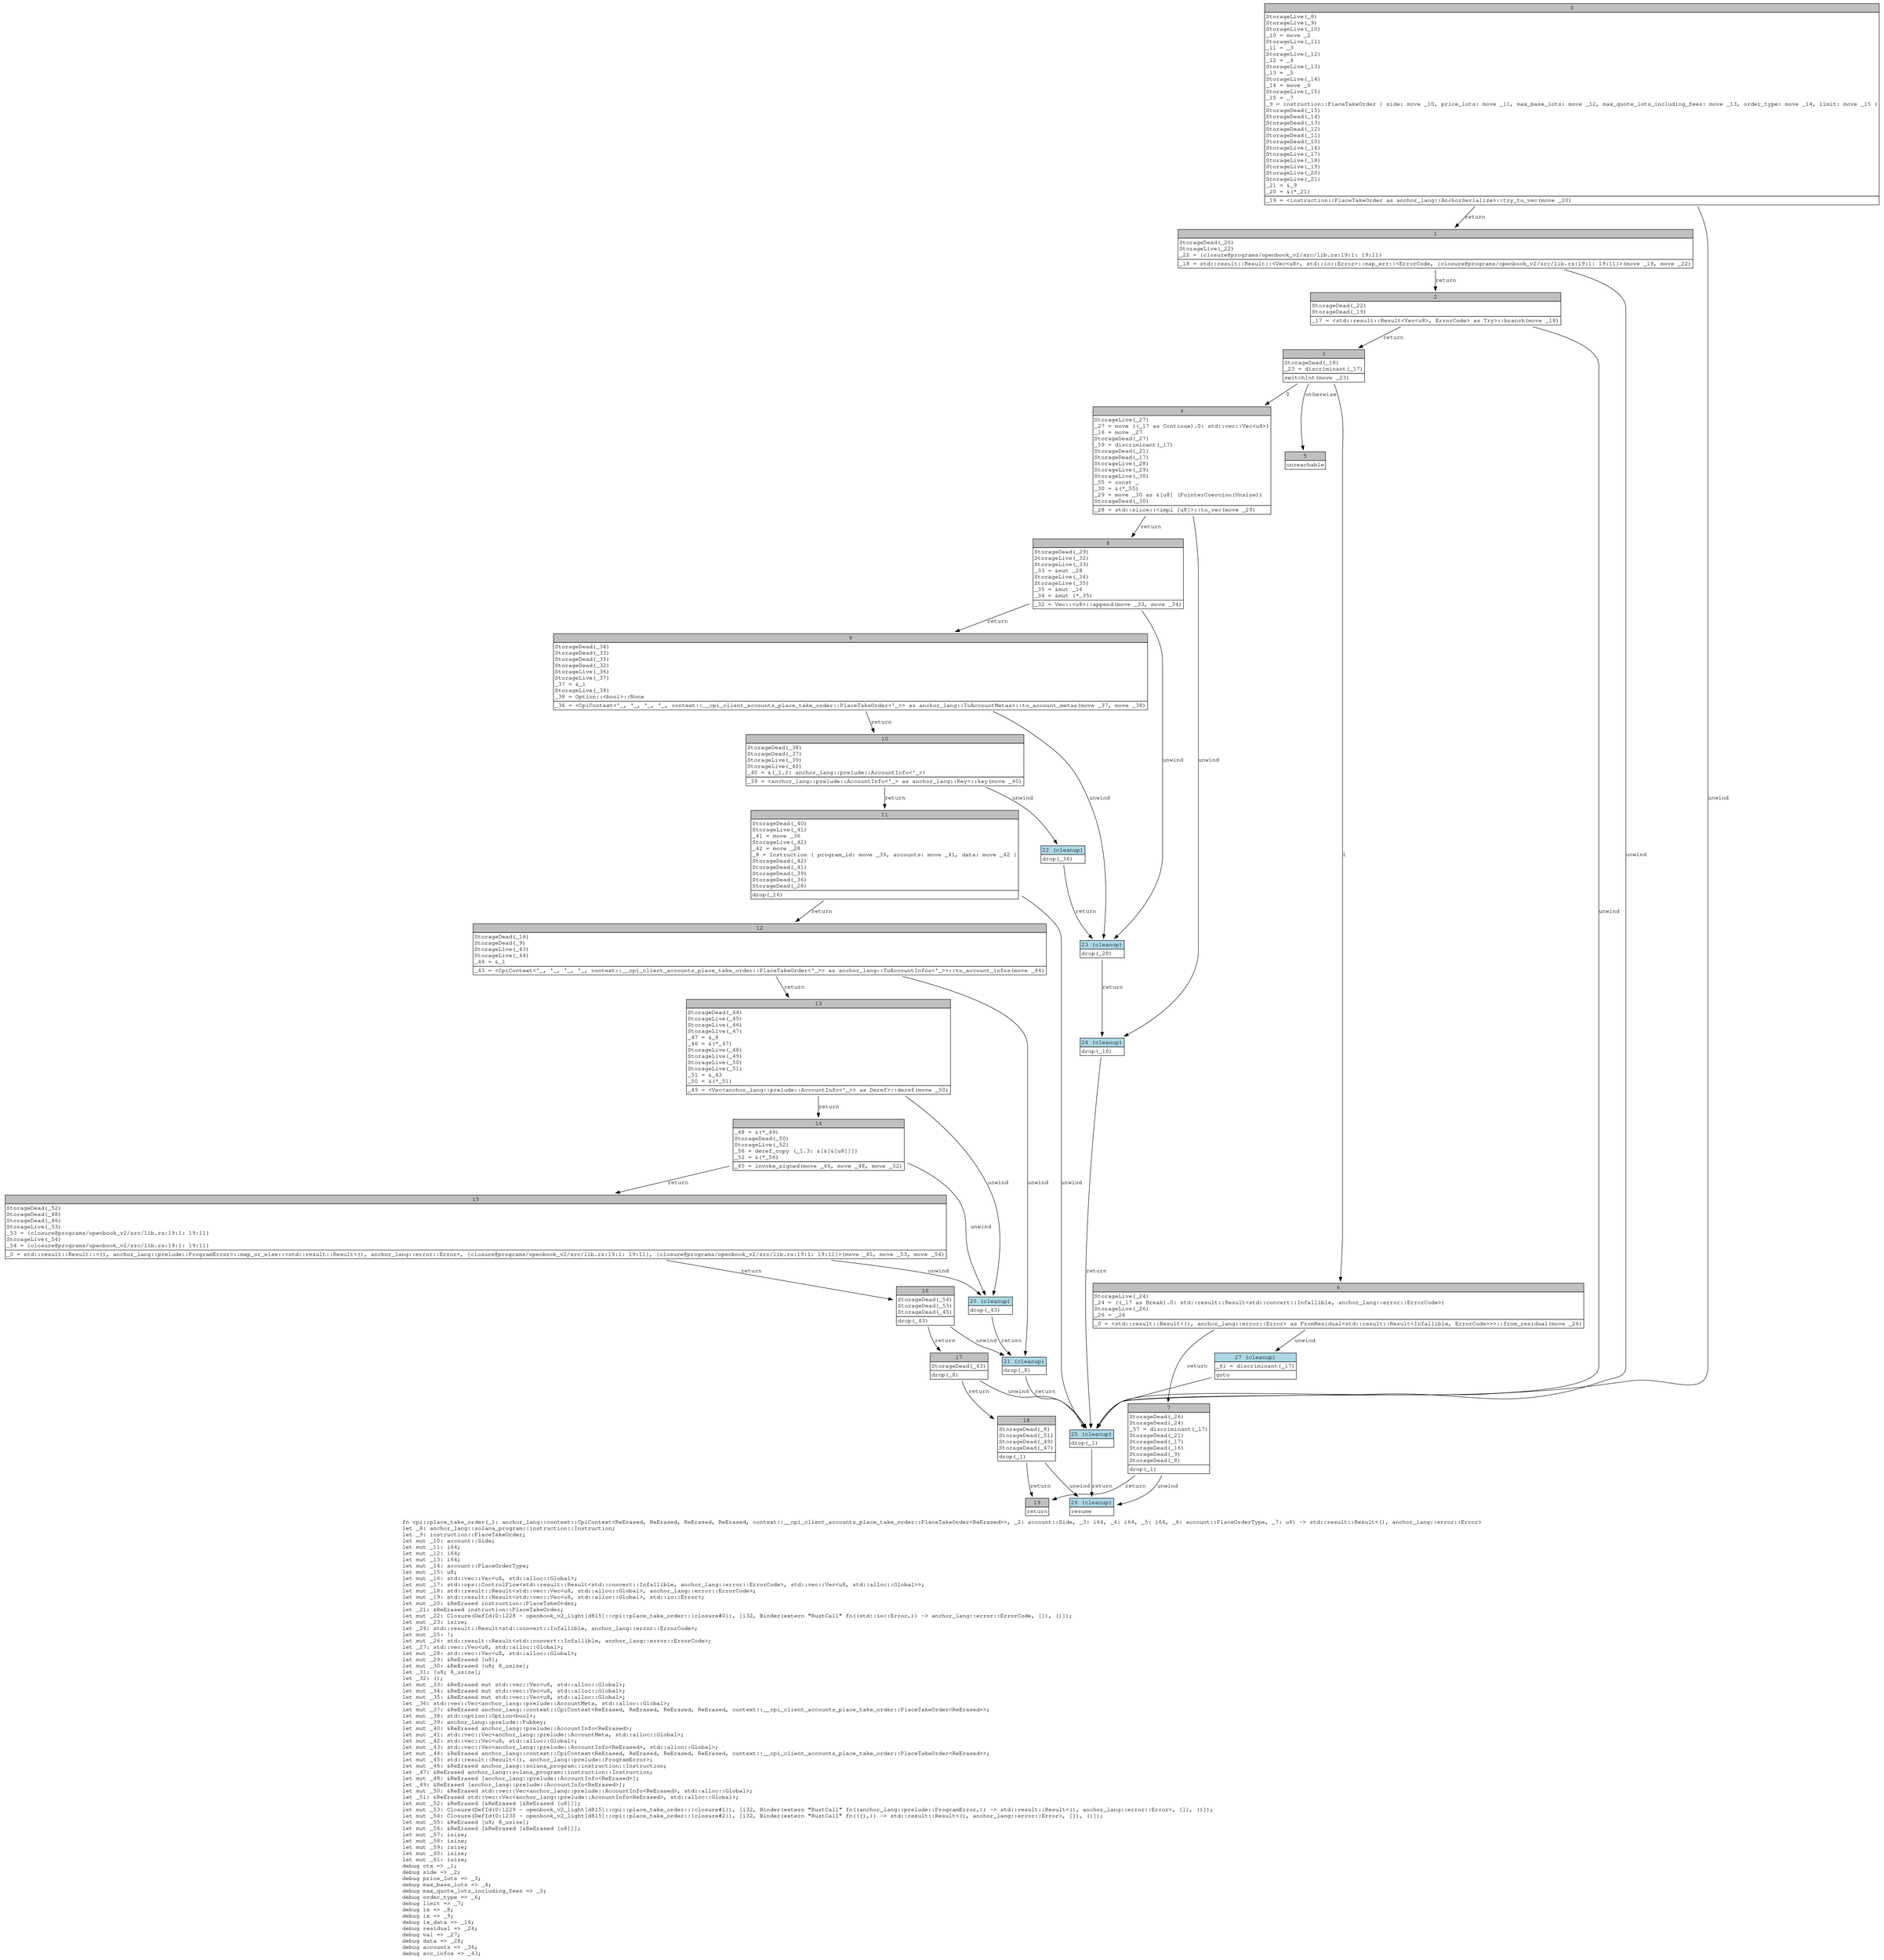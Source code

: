 digraph Mir_0_1223 {
    graph [fontname="Courier, monospace"];
    node [fontname="Courier, monospace"];
    edge [fontname="Courier, monospace"];
    label=<fn cpi::place_take_order(_1: anchor_lang::context::CpiContext&lt;ReErased, ReErased, ReErased, ReErased, context::__cpi_client_accounts_place_take_order::PlaceTakeOrder&lt;ReErased&gt;&gt;, _2: account::Side, _3: i64, _4: i64, _5: i64, _6: account::PlaceOrderType, _7: u8) -&gt; std::result::Result&lt;(), anchor_lang::error::Error&gt;<br align="left"/>let _8: anchor_lang::solana_program::instruction::Instruction;<br align="left"/>let _9: instruction::PlaceTakeOrder;<br align="left"/>let mut _10: account::Side;<br align="left"/>let mut _11: i64;<br align="left"/>let mut _12: i64;<br align="left"/>let mut _13: i64;<br align="left"/>let mut _14: account::PlaceOrderType;<br align="left"/>let mut _15: u8;<br align="left"/>let mut _16: std::vec::Vec&lt;u8, std::alloc::Global&gt;;<br align="left"/>let mut _17: std::ops::ControlFlow&lt;std::result::Result&lt;std::convert::Infallible, anchor_lang::error::ErrorCode&gt;, std::vec::Vec&lt;u8, std::alloc::Global&gt;&gt;;<br align="left"/>let mut _18: std::result::Result&lt;std::vec::Vec&lt;u8, std::alloc::Global&gt;, anchor_lang::error::ErrorCode&gt;;<br align="left"/>let mut _19: std::result::Result&lt;std::vec::Vec&lt;u8, std::alloc::Global&gt;, std::io::Error&gt;;<br align="left"/>let mut _20: &amp;ReErased instruction::PlaceTakeOrder;<br align="left"/>let _21: &amp;ReErased instruction::PlaceTakeOrder;<br align="left"/>let mut _22: Closure(DefId(0:1228 ~ openbook_v2_light[d815]::cpi::place_take_order::{closure#0}), [i32, Binder(extern &quot;RustCall&quot; fn((std::io::Error,)) -&gt; anchor_lang::error::ErrorCode, []), ()]);<br align="left"/>let mut _23: isize;<br align="left"/>let _24: std::result::Result&lt;std::convert::Infallible, anchor_lang::error::ErrorCode&gt;;<br align="left"/>let mut _25: !;<br align="left"/>let mut _26: std::result::Result&lt;std::convert::Infallible, anchor_lang::error::ErrorCode&gt;;<br align="left"/>let _27: std::vec::Vec&lt;u8, std::alloc::Global&gt;;<br align="left"/>let mut _28: std::vec::Vec&lt;u8, std::alloc::Global&gt;;<br align="left"/>let mut _29: &amp;ReErased [u8];<br align="left"/>let mut _30: &amp;ReErased [u8; 8_usize];<br align="left"/>let _31: [u8; 8_usize];<br align="left"/>let _32: ();<br align="left"/>let mut _33: &amp;ReErased mut std::vec::Vec&lt;u8, std::alloc::Global&gt;;<br align="left"/>let mut _34: &amp;ReErased mut std::vec::Vec&lt;u8, std::alloc::Global&gt;;<br align="left"/>let mut _35: &amp;ReErased mut std::vec::Vec&lt;u8, std::alloc::Global&gt;;<br align="left"/>let _36: std::vec::Vec&lt;anchor_lang::prelude::AccountMeta, std::alloc::Global&gt;;<br align="left"/>let mut _37: &amp;ReErased anchor_lang::context::CpiContext&lt;ReErased, ReErased, ReErased, ReErased, context::__cpi_client_accounts_place_take_order::PlaceTakeOrder&lt;ReErased&gt;&gt;;<br align="left"/>let mut _38: std::option::Option&lt;bool&gt;;<br align="left"/>let mut _39: anchor_lang::prelude::Pubkey;<br align="left"/>let mut _40: &amp;ReErased anchor_lang::prelude::AccountInfo&lt;ReErased&gt;;<br align="left"/>let mut _41: std::vec::Vec&lt;anchor_lang::prelude::AccountMeta, std::alloc::Global&gt;;<br align="left"/>let mut _42: std::vec::Vec&lt;u8, std::alloc::Global&gt;;<br align="left"/>let mut _43: std::vec::Vec&lt;anchor_lang::prelude::AccountInfo&lt;ReErased&gt;, std::alloc::Global&gt;;<br align="left"/>let mut _44: &amp;ReErased anchor_lang::context::CpiContext&lt;ReErased, ReErased, ReErased, ReErased, context::__cpi_client_accounts_place_take_order::PlaceTakeOrder&lt;ReErased&gt;&gt;;<br align="left"/>let mut _45: std::result::Result&lt;(), anchor_lang::prelude::ProgramError&gt;;<br align="left"/>let mut _46: &amp;ReErased anchor_lang::solana_program::instruction::Instruction;<br align="left"/>let _47: &amp;ReErased anchor_lang::solana_program::instruction::Instruction;<br align="left"/>let mut _48: &amp;ReErased [anchor_lang::prelude::AccountInfo&lt;ReErased&gt;];<br align="left"/>let _49: &amp;ReErased [anchor_lang::prelude::AccountInfo&lt;ReErased&gt;];<br align="left"/>let mut _50: &amp;ReErased std::vec::Vec&lt;anchor_lang::prelude::AccountInfo&lt;ReErased&gt;, std::alloc::Global&gt;;<br align="left"/>let _51: &amp;ReErased std::vec::Vec&lt;anchor_lang::prelude::AccountInfo&lt;ReErased&gt;, std::alloc::Global&gt;;<br align="left"/>let mut _52: &amp;ReErased [&amp;ReErased [&amp;ReErased [u8]]];<br align="left"/>let mut _53: Closure(DefId(0:1229 ~ openbook_v2_light[d815]::cpi::place_take_order::{closure#1}), [i32, Binder(extern &quot;RustCall&quot; fn((anchor_lang::prelude::ProgramError,)) -&gt; std::result::Result&lt;(), anchor_lang::error::Error&gt;, []), ()]);<br align="left"/>let mut _54: Closure(DefId(0:1230 ~ openbook_v2_light[d815]::cpi::place_take_order::{closure#2}), [i32, Binder(extern &quot;RustCall&quot; fn(((),)) -&gt; std::result::Result&lt;(), anchor_lang::error::Error&gt;, []), ()]);<br align="left"/>let mut _55: &amp;ReErased [u8; 8_usize];<br align="left"/>let mut _56: &amp;ReErased [&amp;ReErased [&amp;ReErased [u8]]];<br align="left"/>let mut _57: isize;<br align="left"/>let mut _58: isize;<br align="left"/>let mut _59: isize;<br align="left"/>let mut _60: isize;<br align="left"/>let mut _61: isize;<br align="left"/>debug ctx =&gt; _1;<br align="left"/>debug side =&gt; _2;<br align="left"/>debug price_lots =&gt; _3;<br align="left"/>debug max_base_lots =&gt; _4;<br align="left"/>debug max_quote_lots_including_fees =&gt; _5;<br align="left"/>debug order_type =&gt; _6;<br align="left"/>debug limit =&gt; _7;<br align="left"/>debug ix =&gt; _8;<br align="left"/>debug ix =&gt; _9;<br align="left"/>debug ix_data =&gt; _16;<br align="left"/>debug residual =&gt; _24;<br align="left"/>debug val =&gt; _27;<br align="left"/>debug data =&gt; _28;<br align="left"/>debug accounts =&gt; _36;<br align="left"/>debug acc_infos =&gt; _43;<br align="left"/>>;
    bb0__0_1223 [shape="none", label=<<table border="0" cellborder="1" cellspacing="0"><tr><td bgcolor="gray" align="center" colspan="1">0</td></tr><tr><td align="left" balign="left">StorageLive(_8)<br/>StorageLive(_9)<br/>StorageLive(_10)<br/>_10 = move _2<br/>StorageLive(_11)<br/>_11 = _3<br/>StorageLive(_12)<br/>_12 = _4<br/>StorageLive(_13)<br/>_13 = _5<br/>StorageLive(_14)<br/>_14 = move _6<br/>StorageLive(_15)<br/>_15 = _7<br/>_9 = instruction::PlaceTakeOrder { side: move _10, price_lots: move _11, max_base_lots: move _12, max_quote_lots_including_fees: move _13, order_type: move _14, limit: move _15 }<br/>StorageDead(_15)<br/>StorageDead(_14)<br/>StorageDead(_13)<br/>StorageDead(_12)<br/>StorageDead(_11)<br/>StorageDead(_10)<br/>StorageLive(_16)<br/>StorageLive(_17)<br/>StorageLive(_18)<br/>StorageLive(_19)<br/>StorageLive(_20)<br/>StorageLive(_21)<br/>_21 = &amp;_9<br/>_20 = &amp;(*_21)<br/></td></tr><tr><td align="left">_19 = &lt;instruction::PlaceTakeOrder as anchor_lang::AnchorSerialize&gt;::try_to_vec(move _20)</td></tr></table>>];
    bb1__0_1223 [shape="none", label=<<table border="0" cellborder="1" cellspacing="0"><tr><td bgcolor="gray" align="center" colspan="1">1</td></tr><tr><td align="left" balign="left">StorageDead(_20)<br/>StorageLive(_22)<br/>_22 = {closure@programs/openbook_v2/src/lib.rs:19:1: 19:11}<br/></td></tr><tr><td align="left">_18 = std::result::Result::&lt;Vec&lt;u8&gt;, std::io::Error&gt;::map_err::&lt;ErrorCode, {closure@programs/openbook_v2/src/lib.rs:19:1: 19:11}&gt;(move _19, move _22)</td></tr></table>>];
    bb2__0_1223 [shape="none", label=<<table border="0" cellborder="1" cellspacing="0"><tr><td bgcolor="gray" align="center" colspan="1">2</td></tr><tr><td align="left" balign="left">StorageDead(_22)<br/>StorageDead(_19)<br/></td></tr><tr><td align="left">_17 = &lt;std::result::Result&lt;Vec&lt;u8&gt;, ErrorCode&gt; as Try&gt;::branch(move _18)</td></tr></table>>];
    bb3__0_1223 [shape="none", label=<<table border="0" cellborder="1" cellspacing="0"><tr><td bgcolor="gray" align="center" colspan="1">3</td></tr><tr><td align="left" balign="left">StorageDead(_18)<br/>_23 = discriminant(_17)<br/></td></tr><tr><td align="left">switchInt(move _23)</td></tr></table>>];
    bb4__0_1223 [shape="none", label=<<table border="0" cellborder="1" cellspacing="0"><tr><td bgcolor="gray" align="center" colspan="1">4</td></tr><tr><td align="left" balign="left">StorageLive(_27)<br/>_27 = move ((_17 as Continue).0: std::vec::Vec&lt;u8&gt;)<br/>_16 = move _27<br/>StorageDead(_27)<br/>_59 = discriminant(_17)<br/>StorageDead(_21)<br/>StorageDead(_17)<br/>StorageLive(_28)<br/>StorageLive(_29)<br/>StorageLive(_30)<br/>_55 = const _<br/>_30 = &amp;(*_55)<br/>_29 = move _30 as &amp;[u8] (PointerCoercion(Unsize))<br/>StorageDead(_30)<br/></td></tr><tr><td align="left">_28 = std::slice::&lt;impl [u8]&gt;::to_vec(move _29)</td></tr></table>>];
    bb5__0_1223 [shape="none", label=<<table border="0" cellborder="1" cellspacing="0"><tr><td bgcolor="gray" align="center" colspan="1">5</td></tr><tr><td align="left">unreachable</td></tr></table>>];
    bb6__0_1223 [shape="none", label=<<table border="0" cellborder="1" cellspacing="0"><tr><td bgcolor="gray" align="center" colspan="1">6</td></tr><tr><td align="left" balign="left">StorageLive(_24)<br/>_24 = ((_17 as Break).0: std::result::Result&lt;std::convert::Infallible, anchor_lang::error::ErrorCode&gt;)<br/>StorageLive(_26)<br/>_26 = _24<br/></td></tr><tr><td align="left">_0 = &lt;std::result::Result&lt;(), anchor_lang::error::Error&gt; as FromResidual&lt;std::result::Result&lt;Infallible, ErrorCode&gt;&gt;&gt;::from_residual(move _26)</td></tr></table>>];
    bb7__0_1223 [shape="none", label=<<table border="0" cellborder="1" cellspacing="0"><tr><td bgcolor="gray" align="center" colspan="1">7</td></tr><tr><td align="left" balign="left">StorageDead(_26)<br/>StorageDead(_24)<br/>_57 = discriminant(_17)<br/>StorageDead(_21)<br/>StorageDead(_17)<br/>StorageDead(_16)<br/>StorageDead(_9)<br/>StorageDead(_8)<br/></td></tr><tr><td align="left">drop(_1)</td></tr></table>>];
    bb8__0_1223 [shape="none", label=<<table border="0" cellborder="1" cellspacing="0"><tr><td bgcolor="gray" align="center" colspan="1">8</td></tr><tr><td align="left" balign="left">StorageDead(_29)<br/>StorageLive(_32)<br/>StorageLive(_33)<br/>_33 = &amp;mut _28<br/>StorageLive(_34)<br/>StorageLive(_35)<br/>_35 = &amp;mut _16<br/>_34 = &amp;mut (*_35)<br/></td></tr><tr><td align="left">_32 = Vec::&lt;u8&gt;::append(move _33, move _34)</td></tr></table>>];
    bb9__0_1223 [shape="none", label=<<table border="0" cellborder="1" cellspacing="0"><tr><td bgcolor="gray" align="center" colspan="1">9</td></tr><tr><td align="left" balign="left">StorageDead(_34)<br/>StorageDead(_33)<br/>StorageDead(_35)<br/>StorageDead(_32)<br/>StorageLive(_36)<br/>StorageLive(_37)<br/>_37 = &amp;_1<br/>StorageLive(_38)<br/>_38 = Option::&lt;bool&gt;::None<br/></td></tr><tr><td align="left">_36 = &lt;CpiContext&lt;'_, '_, '_, '_, context::__cpi_client_accounts_place_take_order::PlaceTakeOrder&lt;'_&gt;&gt; as anchor_lang::ToAccountMetas&gt;::to_account_metas(move _37, move _38)</td></tr></table>>];
    bb10__0_1223 [shape="none", label=<<table border="0" cellborder="1" cellspacing="0"><tr><td bgcolor="gray" align="center" colspan="1">10</td></tr><tr><td align="left" balign="left">StorageDead(_38)<br/>StorageDead(_37)<br/>StorageLive(_39)<br/>StorageLive(_40)<br/>_40 = &amp;(_1.2: anchor_lang::prelude::AccountInfo&lt;'_&gt;)<br/></td></tr><tr><td align="left">_39 = &lt;anchor_lang::prelude::AccountInfo&lt;'_&gt; as anchor_lang::Key&gt;::key(move _40)</td></tr></table>>];
    bb11__0_1223 [shape="none", label=<<table border="0" cellborder="1" cellspacing="0"><tr><td bgcolor="gray" align="center" colspan="1">11</td></tr><tr><td align="left" balign="left">StorageDead(_40)<br/>StorageLive(_41)<br/>_41 = move _36<br/>StorageLive(_42)<br/>_42 = move _28<br/>_8 = Instruction { program_id: move _39, accounts: move _41, data: move _42 }<br/>StorageDead(_42)<br/>StorageDead(_41)<br/>StorageDead(_39)<br/>StorageDead(_36)<br/>StorageDead(_28)<br/></td></tr><tr><td align="left">drop(_16)</td></tr></table>>];
    bb12__0_1223 [shape="none", label=<<table border="0" cellborder="1" cellspacing="0"><tr><td bgcolor="gray" align="center" colspan="1">12</td></tr><tr><td align="left" balign="left">StorageDead(_16)<br/>StorageDead(_9)<br/>StorageLive(_43)<br/>StorageLive(_44)<br/>_44 = &amp;_1<br/></td></tr><tr><td align="left">_43 = &lt;CpiContext&lt;'_, '_, '_, '_, context::__cpi_client_accounts_place_take_order::PlaceTakeOrder&lt;'_&gt;&gt; as anchor_lang::ToAccountInfos&lt;'_&gt;&gt;::to_account_infos(move _44)</td></tr></table>>];
    bb13__0_1223 [shape="none", label=<<table border="0" cellborder="1" cellspacing="0"><tr><td bgcolor="gray" align="center" colspan="1">13</td></tr><tr><td align="left" balign="left">StorageDead(_44)<br/>StorageLive(_45)<br/>StorageLive(_46)<br/>StorageLive(_47)<br/>_47 = &amp;_8<br/>_46 = &amp;(*_47)<br/>StorageLive(_48)<br/>StorageLive(_49)<br/>StorageLive(_50)<br/>StorageLive(_51)<br/>_51 = &amp;_43<br/>_50 = &amp;(*_51)<br/></td></tr><tr><td align="left">_49 = &lt;Vec&lt;anchor_lang::prelude::AccountInfo&lt;'_&gt;&gt; as Deref&gt;::deref(move _50)</td></tr></table>>];
    bb14__0_1223 [shape="none", label=<<table border="0" cellborder="1" cellspacing="0"><tr><td bgcolor="gray" align="center" colspan="1">14</td></tr><tr><td align="left" balign="left">_48 = &amp;(*_49)<br/>StorageDead(_50)<br/>StorageLive(_52)<br/>_56 = deref_copy (_1.3: &amp;[&amp;[&amp;[u8]]])<br/>_52 = &amp;(*_56)<br/></td></tr><tr><td align="left">_45 = invoke_signed(move _46, move _48, move _52)</td></tr></table>>];
    bb15__0_1223 [shape="none", label=<<table border="0" cellborder="1" cellspacing="0"><tr><td bgcolor="gray" align="center" colspan="1">15</td></tr><tr><td align="left" balign="left">StorageDead(_52)<br/>StorageDead(_48)<br/>StorageDead(_46)<br/>StorageLive(_53)<br/>_53 = {closure@programs/openbook_v2/src/lib.rs:19:1: 19:11}<br/>StorageLive(_54)<br/>_54 = {closure@programs/openbook_v2/src/lib.rs:19:1: 19:11}<br/></td></tr><tr><td align="left">_0 = std::result::Result::&lt;(), anchor_lang::prelude::ProgramError&gt;::map_or_else::&lt;std::result::Result&lt;(), anchor_lang::error::Error&gt;, {closure@programs/openbook_v2/src/lib.rs:19:1: 19:11}, {closure@programs/openbook_v2/src/lib.rs:19:1: 19:11}&gt;(move _45, move _53, move _54)</td></tr></table>>];
    bb16__0_1223 [shape="none", label=<<table border="0" cellborder="1" cellspacing="0"><tr><td bgcolor="gray" align="center" colspan="1">16</td></tr><tr><td align="left" balign="left">StorageDead(_54)<br/>StorageDead(_53)<br/>StorageDead(_45)<br/></td></tr><tr><td align="left">drop(_43)</td></tr></table>>];
    bb17__0_1223 [shape="none", label=<<table border="0" cellborder="1" cellspacing="0"><tr><td bgcolor="gray" align="center" colspan="1">17</td></tr><tr><td align="left" balign="left">StorageDead(_43)<br/></td></tr><tr><td align="left">drop(_8)</td></tr></table>>];
    bb18__0_1223 [shape="none", label=<<table border="0" cellborder="1" cellspacing="0"><tr><td bgcolor="gray" align="center" colspan="1">18</td></tr><tr><td align="left" balign="left">StorageDead(_8)<br/>StorageDead(_51)<br/>StorageDead(_49)<br/>StorageDead(_47)<br/></td></tr><tr><td align="left">drop(_1)</td></tr></table>>];
    bb19__0_1223 [shape="none", label=<<table border="0" cellborder="1" cellspacing="0"><tr><td bgcolor="gray" align="center" colspan="1">19</td></tr><tr><td align="left">return</td></tr></table>>];
    bb20__0_1223 [shape="none", label=<<table border="0" cellborder="1" cellspacing="0"><tr><td bgcolor="lightblue" align="center" colspan="1">20 (cleanup)</td></tr><tr><td align="left">drop(_43)</td></tr></table>>];
    bb21__0_1223 [shape="none", label=<<table border="0" cellborder="1" cellspacing="0"><tr><td bgcolor="lightblue" align="center" colspan="1">21 (cleanup)</td></tr><tr><td align="left">drop(_8)</td></tr></table>>];
    bb22__0_1223 [shape="none", label=<<table border="0" cellborder="1" cellspacing="0"><tr><td bgcolor="lightblue" align="center" colspan="1">22 (cleanup)</td></tr><tr><td align="left">drop(_36)</td></tr></table>>];
    bb23__0_1223 [shape="none", label=<<table border="0" cellborder="1" cellspacing="0"><tr><td bgcolor="lightblue" align="center" colspan="1">23 (cleanup)</td></tr><tr><td align="left">drop(_28)</td></tr></table>>];
    bb24__0_1223 [shape="none", label=<<table border="0" cellborder="1" cellspacing="0"><tr><td bgcolor="lightblue" align="center" colspan="1">24 (cleanup)</td></tr><tr><td align="left">drop(_16)</td></tr></table>>];
    bb25__0_1223 [shape="none", label=<<table border="0" cellborder="1" cellspacing="0"><tr><td bgcolor="lightblue" align="center" colspan="1">25 (cleanup)</td></tr><tr><td align="left">drop(_1)</td></tr></table>>];
    bb26__0_1223 [shape="none", label=<<table border="0" cellborder="1" cellspacing="0"><tr><td bgcolor="lightblue" align="center" colspan="1">26 (cleanup)</td></tr><tr><td align="left">resume</td></tr></table>>];
    bb27__0_1223 [shape="none", label=<<table border="0" cellborder="1" cellspacing="0"><tr><td bgcolor="lightblue" align="center" colspan="1">27 (cleanup)</td></tr><tr><td align="left" balign="left">_61 = discriminant(_17)<br/></td></tr><tr><td align="left">goto</td></tr></table>>];
    bb0__0_1223 -> bb1__0_1223 [label="return"];
    bb0__0_1223 -> bb25__0_1223 [label="unwind"];
    bb1__0_1223 -> bb2__0_1223 [label="return"];
    bb1__0_1223 -> bb25__0_1223 [label="unwind"];
    bb2__0_1223 -> bb3__0_1223 [label="return"];
    bb2__0_1223 -> bb25__0_1223 [label="unwind"];
    bb3__0_1223 -> bb4__0_1223 [label="0"];
    bb3__0_1223 -> bb6__0_1223 [label="1"];
    bb3__0_1223 -> bb5__0_1223 [label="otherwise"];
    bb4__0_1223 -> bb8__0_1223 [label="return"];
    bb4__0_1223 -> bb24__0_1223 [label="unwind"];
    bb6__0_1223 -> bb7__0_1223 [label="return"];
    bb6__0_1223 -> bb27__0_1223 [label="unwind"];
    bb7__0_1223 -> bb19__0_1223 [label="return"];
    bb7__0_1223 -> bb26__0_1223 [label="unwind"];
    bb8__0_1223 -> bb9__0_1223 [label="return"];
    bb8__0_1223 -> bb23__0_1223 [label="unwind"];
    bb9__0_1223 -> bb10__0_1223 [label="return"];
    bb9__0_1223 -> bb23__0_1223 [label="unwind"];
    bb10__0_1223 -> bb11__0_1223 [label="return"];
    bb10__0_1223 -> bb22__0_1223 [label="unwind"];
    bb11__0_1223 -> bb12__0_1223 [label="return"];
    bb11__0_1223 -> bb25__0_1223 [label="unwind"];
    bb12__0_1223 -> bb13__0_1223 [label="return"];
    bb12__0_1223 -> bb21__0_1223 [label="unwind"];
    bb13__0_1223 -> bb14__0_1223 [label="return"];
    bb13__0_1223 -> bb20__0_1223 [label="unwind"];
    bb14__0_1223 -> bb15__0_1223 [label="return"];
    bb14__0_1223 -> bb20__0_1223 [label="unwind"];
    bb15__0_1223 -> bb16__0_1223 [label="return"];
    bb15__0_1223 -> bb20__0_1223 [label="unwind"];
    bb16__0_1223 -> bb17__0_1223 [label="return"];
    bb16__0_1223 -> bb21__0_1223 [label="unwind"];
    bb17__0_1223 -> bb18__0_1223 [label="return"];
    bb17__0_1223 -> bb25__0_1223 [label="unwind"];
    bb18__0_1223 -> bb19__0_1223 [label="return"];
    bb18__0_1223 -> bb26__0_1223 [label="unwind"];
    bb20__0_1223 -> bb21__0_1223 [label="return"];
    bb21__0_1223 -> bb25__0_1223 [label="return"];
    bb22__0_1223 -> bb23__0_1223 [label="return"];
    bb23__0_1223 -> bb24__0_1223 [label="return"];
    bb24__0_1223 -> bb25__0_1223 [label="return"];
    bb25__0_1223 -> bb26__0_1223 [label="return"];
    bb27__0_1223 -> bb25__0_1223 [label=""];
}
